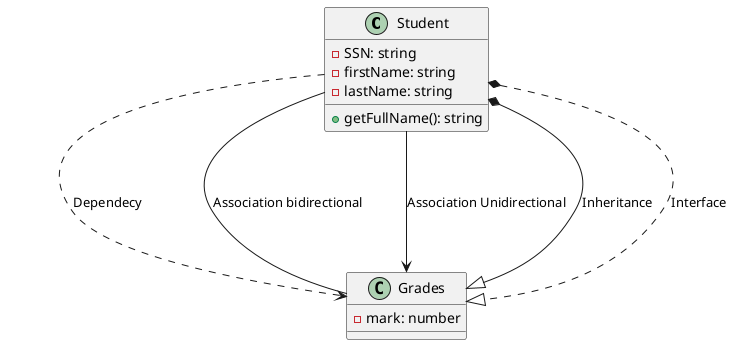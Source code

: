 @startuml

class Student {
  -SSN: string
  -firstName: string
  -lastName: string
  +getFullName(): string
}

Class Grades {
    -mark: number
}

Student ..> Grades: Dependecy
Student -- Grades: Association bidirectional
Student --> Grades: Association Unidirectional
Student *--|> Grades: Inheritance
Student *...|> Grades: Interface

@enduml